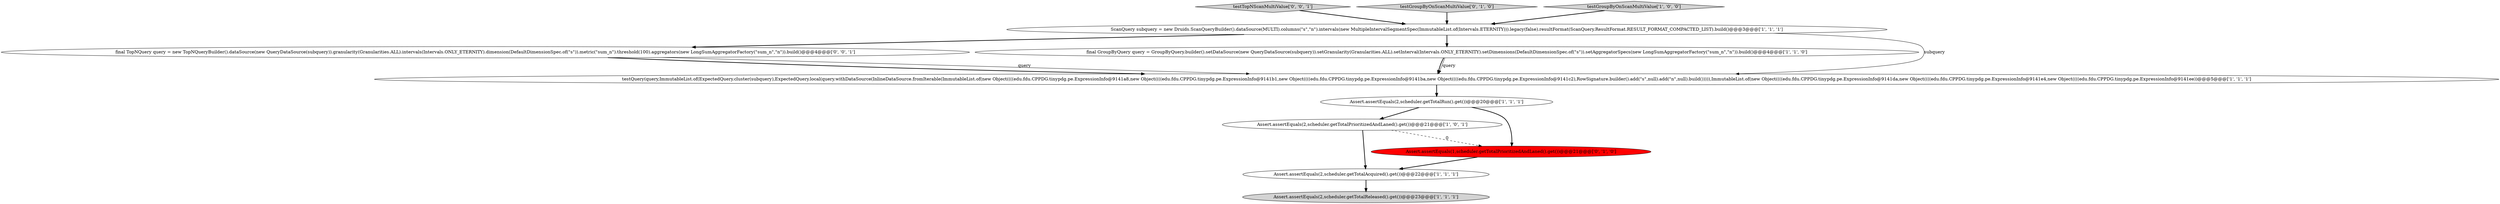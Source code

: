 digraph {
3 [style = filled, label = "Assert.assertEquals(2,scheduler.getTotalPrioritizedAndLaned().get())@@@21@@@['1', '0', '1']", fillcolor = white, shape = ellipse image = "AAA0AAABBB1BBB"];
11 [style = filled, label = "testTopNScanMultiValue['0', '0', '1']", fillcolor = lightgray, shape = diamond image = "AAA0AAABBB3BBB"];
10 [style = filled, label = "final TopNQuery query = new TopNQueryBuilder().dataSource(new QueryDataSource(subquery)).granularity(Granularities.ALL).intervals(Intervals.ONLY_ETERNITY).dimension(DefaultDimensionSpec.of(\"s\")).metric(\"sum_n\").threshold(100).aggregators(new LongSumAggregatorFactory(\"sum_n\",\"n\")).build()@@@4@@@['0', '0', '1']", fillcolor = white, shape = ellipse image = "AAA0AAABBB3BBB"];
8 [style = filled, label = "testGroupByOnScanMultiValue['0', '1', '0']", fillcolor = lightgray, shape = diamond image = "AAA0AAABBB2BBB"];
9 [style = filled, label = "Assert.assertEquals(1,scheduler.getTotalPrioritizedAndLaned().get())@@@21@@@['0', '1', '0']", fillcolor = red, shape = ellipse image = "AAA1AAABBB2BBB"];
1 [style = filled, label = "Assert.assertEquals(2,scheduler.getTotalAcquired().get())@@@22@@@['1', '1', '1']", fillcolor = white, shape = ellipse image = "AAA0AAABBB1BBB"];
0 [style = filled, label = "final GroupByQuery query = GroupByQuery.builder().setDataSource(new QueryDataSource(subquery)).setGranularity(Granularities.ALL).setInterval(Intervals.ONLY_ETERNITY).setDimensions(DefaultDimensionSpec.of(\"s\")).setAggregatorSpecs(new LongSumAggregatorFactory(\"sum_n\",\"n\")).build()@@@4@@@['1', '1', '0']", fillcolor = white, shape = ellipse image = "AAA0AAABBB1BBB"];
4 [style = filled, label = "Assert.assertEquals(2,scheduler.getTotalReleased().get())@@@23@@@['1', '1', '1']", fillcolor = lightgray, shape = ellipse image = "AAA0AAABBB1BBB"];
7 [style = filled, label = "testQuery(query,ImmutableList.of(ExpectedQuery.cluster(subquery),ExpectedQuery.local(query.withDataSource(InlineDataSource.fromIterable(ImmutableList.of(new Object((((edu.fdu.CPPDG.tinypdg.pe.ExpressionInfo@9141a8,new Object((((edu.fdu.CPPDG.tinypdg.pe.ExpressionInfo@9141b1,new Object((((edu.fdu.CPPDG.tinypdg.pe.ExpressionInfo@9141ba,new Object((((edu.fdu.CPPDG.tinypdg.pe.ExpressionInfo@9141c2),RowSignature.builder().add(\"s\",null).add(\"n\",null).build())))),ImmutableList.of(new Object((((edu.fdu.CPPDG.tinypdg.pe.ExpressionInfo@9141da,new Object((((edu.fdu.CPPDG.tinypdg.pe.ExpressionInfo@9141e4,new Object((((edu.fdu.CPPDG.tinypdg.pe.ExpressionInfo@9141ee))@@@5@@@['1', '1', '1']", fillcolor = white, shape = ellipse image = "AAA0AAABBB1BBB"];
5 [style = filled, label = "Assert.assertEquals(2,scheduler.getTotalRun().get())@@@20@@@['1', '1', '1']", fillcolor = white, shape = ellipse image = "AAA0AAABBB1BBB"];
2 [style = filled, label = "ScanQuery subquery = new Druids.ScanQueryBuilder().dataSource(MULTI).columns(\"s\",\"n\").intervals(new MultipleIntervalSegmentSpec(ImmutableList.of(Intervals.ETERNITY))).legacy(false).resultFormat(ScanQuery.ResultFormat.RESULT_FORMAT_COMPACTED_LIST).build()@@@3@@@['1', '1', '1']", fillcolor = white, shape = ellipse image = "AAA0AAABBB1BBB"];
6 [style = filled, label = "testGroupByOnScanMultiValue['1', '0', '0']", fillcolor = lightgray, shape = diamond image = "AAA0AAABBB1BBB"];
5->3 [style = bold, label=""];
0->7 [style = solid, label="query"];
1->4 [style = bold, label=""];
7->5 [style = bold, label=""];
2->0 [style = bold, label=""];
10->7 [style = solid, label="query"];
9->1 [style = bold, label=""];
3->1 [style = bold, label=""];
5->9 [style = bold, label=""];
8->2 [style = bold, label=""];
2->10 [style = bold, label=""];
2->7 [style = solid, label="subquery"];
10->7 [style = bold, label=""];
3->9 [style = dashed, label="0"];
11->2 [style = bold, label=""];
0->7 [style = bold, label=""];
6->2 [style = bold, label=""];
}
